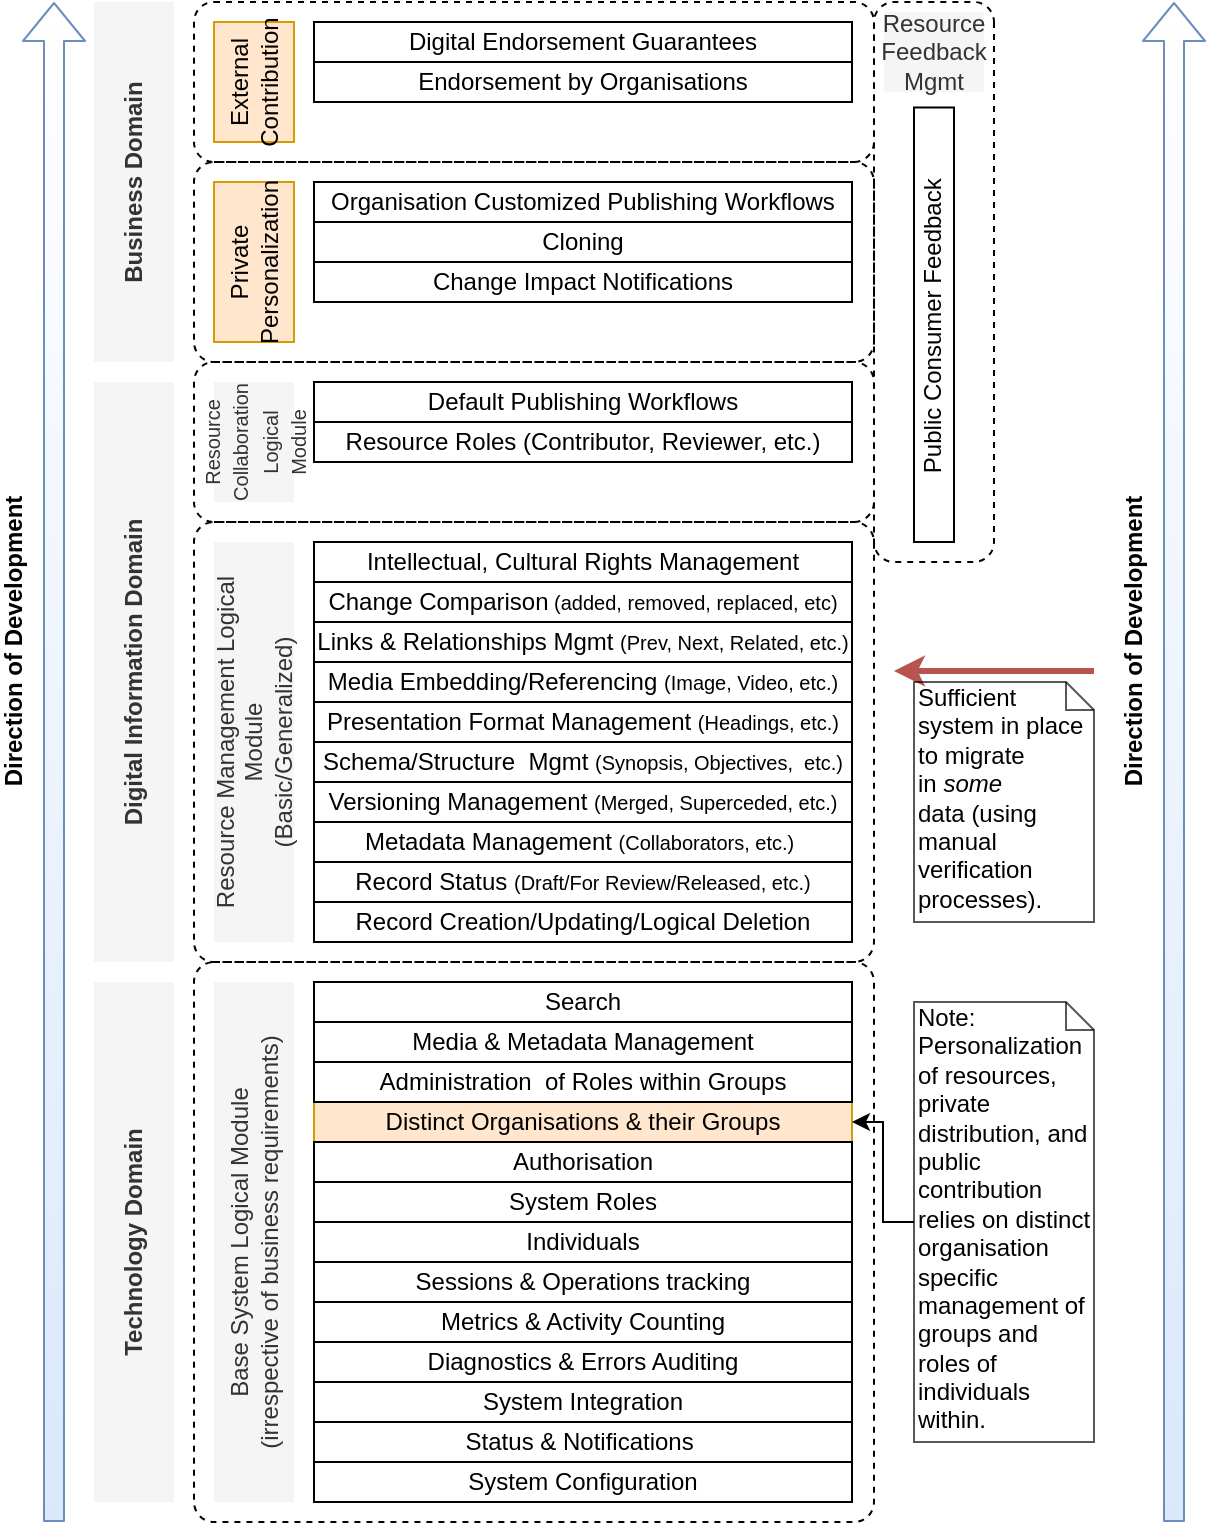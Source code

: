 <mxfile compressed="false" version="17.5.0" type="google">
  <diagram id="bMNjmOqLb4WLVtU1CNq-" name="System Context/Domains/Logical Modules/Deadline">
    <mxGraphModel grid="1" page="1" gridSize="10" guides="1" tooltips="1" connect="1" arrows="1" fold="1" pageScale="1" pageWidth="850" pageHeight="1100" math="0" shadow="0">
      <root>
        <mxCell id="DeSfIFhLPi3rdZKfYnrr-0" />
        <mxCell id="DeSfIFhLPi3rdZKfYnrr-1" parent="DeSfIFhLPi3rdZKfYnrr-0" />
        <mxCell id="DeSfIFhLPi3rdZKfYnrr-9" value="" style="rounded=1;whiteSpace=wrap;html=1;strokeColor=#000000;fillColor=none;gradientColor=#FAFAFA;fontSize=12;fontColor=#000000;align=center;collapsible=0;container=1;absoluteArcSize=1;recursiveResize=0;dashed=1;" vertex="1" parent="DeSfIFhLPi3rdZKfYnrr-1">
          <mxGeometry x="210" y="680" width="340" height="280" as="geometry" />
        </mxCell>
        <mxCell id="DeSfIFhLPi3rdZKfYnrr-2" value="Distinct Organisations &amp;amp; their Groups" style="rounded=0;whiteSpace=wrap;html=1;strokeColor=#d79b00;fillColor=#ffe6cc;fontSize=12;align=center;" vertex="1" parent="DeSfIFhLPi3rdZKfYnrr-9">
          <mxGeometry x="60" y="70" width="269" height="20" as="geometry" />
        </mxCell>
        <mxCell id="DeSfIFhLPi3rdZKfYnrr-4" value="Authorisation" style="rounded=0;whiteSpace=wrap;html=1;strokeColor=#000000;fillColor=none;gradientColor=#FAFAFA;fontSize=12;fontColor=#000000;align=center;" vertex="1" parent="DeSfIFhLPi3rdZKfYnrr-9">
          <mxGeometry x="60" y="90" width="269" height="20" as="geometry" />
        </mxCell>
        <mxCell id="DeSfIFhLPi3rdZKfYnrr-5" value="Diagnostics &amp;amp; Errors Auditing" style="rounded=0;whiteSpace=wrap;html=1;strokeColor=#000000;fillColor=none;gradientColor=#FAFAFA;fontSize=12;fontColor=#000000;align=center;" vertex="1" parent="DeSfIFhLPi3rdZKfYnrr-9">
          <mxGeometry x="60" y="190" width="269" height="20" as="geometry" />
        </mxCell>
        <mxCell id="DeSfIFhLPi3rdZKfYnrr-6" value="Sessions &amp;amp; Operations tracking" style="rounded=0;whiteSpace=wrap;html=1;strokeColor=#000000;fillColor=none;gradientColor=#FAFAFA;fontSize=12;fontColor=#000000;align=center;" vertex="1" parent="DeSfIFhLPi3rdZKfYnrr-9">
          <mxGeometry x="60" y="150" width="269" height="20" as="geometry" />
        </mxCell>
        <mxCell id="DeSfIFhLPi3rdZKfYnrr-17" value="Metrics &amp;amp; Activity Counting" style="rounded=0;whiteSpace=wrap;html=1;strokeColor=#000000;fillColor=none;gradientColor=#FAFAFA;fontSize=12;fontColor=#000000;align=center;" vertex="1" parent="DeSfIFhLPi3rdZKfYnrr-9">
          <mxGeometry x="60" y="170" width="269" height="20" as="geometry" />
        </mxCell>
        <mxCell id="DeSfIFhLPi3rdZKfYnrr-18" value="Search" style="rounded=0;whiteSpace=wrap;html=1;strokeColor=#000000;fillColor=none;gradientColor=#FAFAFA;fontSize=12;fontColor=#000000;align=center;" vertex="1" parent="DeSfIFhLPi3rdZKfYnrr-9">
          <mxGeometry x="60" y="10" width="269" height="20" as="geometry" />
        </mxCell>
        <mxCell id="DeSfIFhLPi3rdZKfYnrr-7" value="Media &amp;amp; Metadata Management" style="rounded=0;whiteSpace=wrap;html=1;strokeColor=#000000;fillColor=none;gradientColor=#FAFAFA;fontSize=12;fontColor=#000000;align=center;" vertex="1" parent="DeSfIFhLPi3rdZKfYnrr-9">
          <mxGeometry x="60" y="30" width="269" height="20" as="geometry" />
        </mxCell>
        <mxCell id="DeSfIFhLPi3rdZKfYnrr-19" style="edgeStyle=elbowEdgeStyle;rounded=0;orthogonalLoop=1;jettySize=auto;html=1;exitX=0.25;exitY=1;exitDx=0;exitDy=0;startArrow=none;startFill=0;endArrow=none;endFill=0;strokeColor=#000000;strokeWidth=1;fontSize=12;fontColor=#000000;" edge="1" parent="DeSfIFhLPi3rdZKfYnrr-9" source="DeSfIFhLPi3rdZKfYnrr-18" target="DeSfIFhLPi3rdZKfYnrr-18">
          <mxGeometry relative="1" as="geometry" />
        </mxCell>
        <mxCell id="DeSfIFhLPi3rdZKfYnrr-20" value="System Integration" style="rounded=0;whiteSpace=wrap;html=1;strokeColor=#000000;fillColor=none;gradientColor=#FAFAFA;fontSize=12;fontColor=#000000;align=center;" vertex="1" parent="DeSfIFhLPi3rdZKfYnrr-9">
          <mxGeometry x="60" y="210" width="269" height="20" as="geometry" />
        </mxCell>
        <mxCell id="DeSfIFhLPi3rdZKfYnrr-21" value="Status &amp;amp; Notifications&amp;nbsp;" style="rounded=0;whiteSpace=wrap;html=1;strokeColor=#000000;fillColor=none;gradientColor=#FAFAFA;fontSize=12;fontColor=#000000;align=center;" vertex="1" parent="DeSfIFhLPi3rdZKfYnrr-9">
          <mxGeometry x="60" y="230" width="269" height="20" as="geometry" />
        </mxCell>
        <mxCell id="DeSfIFhLPi3rdZKfYnrr-22" value="System Configuration" style="rounded=0;whiteSpace=wrap;html=1;strokeColor=#000000;fillColor=none;gradientColor=#FAFAFA;fontSize=12;fontColor=#000000;align=center;" vertex="1" parent="DeSfIFhLPi3rdZKfYnrr-9">
          <mxGeometry x="60" y="250" width="269" height="20" as="geometry" />
        </mxCell>
        <mxCell id="DeSfIFhLPi3rdZKfYnrr-43" value="Individuals" style="rounded=0;whiteSpace=wrap;html=1;strokeColor=#000000;fillColor=none;gradientColor=#FAFAFA;fontSize=12;fontColor=#000000;align=center;" vertex="1" parent="DeSfIFhLPi3rdZKfYnrr-9">
          <mxGeometry x="60" y="130" width="269" height="20" as="geometry" />
        </mxCell>
        <mxCell id="DeSfIFhLPi3rdZKfYnrr-57" value="Administration&amp;nbsp; of Roles within Groups" style="rounded=0;whiteSpace=wrap;html=1;strokeColor=#000000;fillColor=none;gradientColor=#FAFAFA;fontSize=12;fontColor=#000000;align=center;" vertex="1" parent="DeSfIFhLPi3rdZKfYnrr-9">
          <mxGeometry x="60" y="50" width="269" height="20" as="geometry" />
        </mxCell>
        <mxCell id="DeSfIFhLPi3rdZKfYnrr-59" value="System Roles" style="rounded=0;whiteSpace=wrap;html=1;strokeColor=#000000;fillColor=none;gradientColor=#FAFAFA;fontSize=12;fontColor=#000000;align=center;" vertex="1" parent="DeSfIFhLPi3rdZKfYnrr-9">
          <mxGeometry x="60" y="110" width="269" height="20" as="geometry" />
        </mxCell>
        <mxCell id="DeSfIFhLPi3rdZKfYnrr-78" value="Base System Logical Module&lt;br&gt;(irrespective of business requirements)" style="rounded=0;whiteSpace=wrap;html=1;strokeColor=none;fillColor=#f5f5f5;fontSize=12;fontColor=#333333;align=center;horizontal=0;" vertex="1" parent="DeSfIFhLPi3rdZKfYnrr-9">
          <mxGeometry x="10" y="10" width="40" height="260" as="geometry" />
        </mxCell>
        <mxCell id="DeSfIFhLPi3rdZKfYnrr-23" value="" style="rounded=1;whiteSpace=wrap;html=1;strokeColor=#000000;fillColor=none;gradientColor=#FAFAFA;fontSize=12;fontColor=#000000;align=center;collapsible=0;container=1;absoluteArcSize=1;recursiveResize=0;dashed=1;" vertex="1" parent="DeSfIFhLPi3rdZKfYnrr-1">
          <mxGeometry x="210" y="460" width="340" height="220" as="geometry" />
        </mxCell>
        <mxCell id="DeSfIFhLPi3rdZKfYnrr-13" value="Record Creation/Updating/Logical Deletion" style="rounded=0;whiteSpace=wrap;html=1;strokeColor=#000000;fillColor=none;gradientColor=#FAFAFA;fontSize=12;fontColor=#000000;align=center;" vertex="1" parent="DeSfIFhLPi3rdZKfYnrr-23">
          <mxGeometry x="60" y="190" width="269" height="20" as="geometry" />
        </mxCell>
        <mxCell id="DeSfIFhLPi3rdZKfYnrr-15" value="Media Embedding/Referencing &lt;font style=&quot;font-size: 10px&quot;&gt;(Image, Video, etc.)&lt;/font&gt;" style="rounded=0;whiteSpace=wrap;html=1;strokeColor=#000000;fillColor=none;gradientColor=#FAFAFA;fontSize=12;fontColor=#000000;align=center;" vertex="1" parent="DeSfIFhLPi3rdZKfYnrr-23">
          <mxGeometry x="60" y="70" width="269" height="20" as="geometry" />
        </mxCell>
        <mxCell id="DeSfIFhLPi3rdZKfYnrr-16" value="Schema/Structure&amp;nbsp;&amp;nbsp;Mgmt&amp;nbsp;&lt;font style=&quot;font-size: 10px&quot;&gt;(Synopsis, Objectives,&amp;nbsp; etc.)&lt;/font&gt;" style="rounded=0;whiteSpace=wrap;html=1;strokeColor=#000000;fillColor=none;gradientColor=#FAFAFA;fontSize=12;fontColor=#000000;align=center;" vertex="1" parent="DeSfIFhLPi3rdZKfYnrr-23">
          <mxGeometry x="60" y="110" width="269" height="20" as="geometry" />
        </mxCell>
        <mxCell id="DeSfIFhLPi3rdZKfYnrr-79" value="Resource Management Logical Module&lt;br&gt;(Basic/Generalized)" style="rounded=0;whiteSpace=wrap;html=1;strokeColor=none;fillColor=#f5f5f5;fontSize=12;fontColor=#333333;align=center;horizontal=0;" vertex="1" parent="DeSfIFhLPi3rdZKfYnrr-23">
          <mxGeometry x="10" y="10" width="40" height="200" as="geometry" />
        </mxCell>
        <mxCell id="DeSfIFhLPi3rdZKfYnrr-67" value="Record Status &lt;font style=&quot;font-size: 10px&quot;&gt;(Draft/For Review/Released, etc.)&lt;/font&gt;" style="rounded=0;whiteSpace=wrap;html=1;strokeColor=#000000;fillColor=none;gradientColor=#FAFAFA;fontSize=12;fontColor=#000000;align=center;" vertex="1" parent="DeSfIFhLPi3rdZKfYnrr-23">
          <mxGeometry x="60" y="170" width="269" height="20" as="geometry" />
        </mxCell>
        <mxCell id="DeSfIFhLPi3rdZKfYnrr-93" value="Metadata Management &lt;font style=&quot;font-size: 10px&quot;&gt;(Collaborators, etc.)&lt;/font&gt;&amp;nbsp;" style="rounded=0;whiteSpace=wrap;html=1;strokeColor=#000000;fillColor=none;gradientColor=#FAFAFA;fontSize=12;fontColor=#000000;align=center;" vertex="1" parent="DeSfIFhLPi3rdZKfYnrr-23">
          <mxGeometry x="60" y="150" width="269" height="20" as="geometry" />
        </mxCell>
        <mxCell id="DeSfIFhLPi3rdZKfYnrr-66" value="Versioning&amp;nbsp;Management &lt;font style=&quot;font-size: 10px&quot;&gt;(Merged, Superceded, etc.)&lt;/font&gt;" style="rounded=0;whiteSpace=wrap;html=1;strokeColor=#000000;fillColor=none;gradientColor=#FAFAFA;fontSize=12;fontColor=#000000;align=center;" vertex="1" parent="DeSfIFhLPi3rdZKfYnrr-23">
          <mxGeometry x="60" y="130" width="269" height="20" as="geometry" />
        </mxCell>
        <mxCell id="DeSfIFhLPi3rdZKfYnrr-12" value="Presentation Format&amp;nbsp;Management &lt;font style=&quot;font-size: 10px&quot;&gt;(Headings, etc.)&lt;/font&gt;" style="rounded=0;whiteSpace=wrap;html=1;strokeColor=#000000;fillColor=none;gradientColor=#FAFAFA;fontSize=12;fontColor=#000000;align=center;" vertex="1" parent="DeSfIFhLPi3rdZKfYnrr-23">
          <mxGeometry x="60" y="90" width="269" height="20" as="geometry" />
        </mxCell>
        <mxCell id="DeSfIFhLPi3rdZKfYnrr-14" value="Links &amp;amp; Relationships&amp;nbsp;Mgmt &lt;font style=&quot;font-size: 10px&quot;&gt;(Prev, Next, Related, etc.)&lt;/font&gt;" style="rounded=0;whiteSpace=wrap;html=1;strokeColor=#000000;fillColor=none;gradientColor=#FAFAFA;fontSize=12;fontColor=#000000;align=center;" vertex="1" parent="DeSfIFhLPi3rdZKfYnrr-23">
          <mxGeometry x="60" y="50" width="269" height="20" as="geometry" />
        </mxCell>
        <mxCell id="DeSfIFhLPi3rdZKfYnrr-11" value="Intellectual, Cultural Rights Management" style="rounded=0;whiteSpace=wrap;html=1;strokeColor=#000000;fillColor=none;gradientColor=#FAFAFA;fontSize=12;fontColor=#000000;align=center;" vertex="1" parent="DeSfIFhLPi3rdZKfYnrr-23">
          <mxGeometry x="60" y="10" width="269" height="20" as="geometry" />
        </mxCell>
        <mxCell id="DeSfIFhLPi3rdZKfYnrr-92" value="Change Comparison&lt;font style=&quot;font-size: 10px&quot;&gt; (added, removed, replaced, etc)&lt;/font&gt;" style="rounded=0;whiteSpace=wrap;html=1;strokeColor=#000000;fillColor=none;gradientColor=#FAFAFA;fontSize=12;fontColor=#000000;align=center;" vertex="1" parent="DeSfIFhLPi3rdZKfYnrr-23">
          <mxGeometry x="60" y="30" width="269" height="20" as="geometry" />
        </mxCell>
        <mxCell id="DeSfIFhLPi3rdZKfYnrr-36" value="" style="rounded=1;whiteSpace=wrap;html=1;strokeColor=#000000;fillColor=none;gradientColor=#FAFAFA;fontSize=12;fontColor=#000000;align=center;collapsible=0;container=1;absoluteArcSize=1;recursiveResize=0;dashed=1;" vertex="1" parent="DeSfIFhLPi3rdZKfYnrr-1">
          <mxGeometry x="210" y="380" width="340" height="80" as="geometry" />
        </mxCell>
        <mxCell id="DeSfIFhLPi3rdZKfYnrr-39" value="Default Publishing Workflows" style="rounded=0;whiteSpace=wrap;html=1;strokeColor=#000000;fillColor=none;gradientColor=#FAFAFA;fontSize=12;fontColor=#000000;align=center;" vertex="1" parent="DeSfIFhLPi3rdZKfYnrr-36">
          <mxGeometry x="60" y="10" width="269" height="20" as="geometry" />
        </mxCell>
        <mxCell id="DeSfIFhLPi3rdZKfYnrr-40" value="Resource Roles (Contributor, Reviewer, etc.)" style="rounded=0;whiteSpace=wrap;html=1;strokeColor=#000000;fillColor=none;gradientColor=#FAFAFA;fontSize=12;fontColor=#000000;align=center;" vertex="1" parent="DeSfIFhLPi3rdZKfYnrr-36">
          <mxGeometry x="60" y="30" width="269" height="20" as="geometry" />
        </mxCell>
        <mxCell id="DeSfIFhLPi3rdZKfYnrr-80" value="&lt;font style=&quot;font-size: 10px ; line-height: 100%&quot;&gt;Resource Collaboration Logical Module&lt;/font&gt;" style="rounded=0;whiteSpace=wrap;html=1;strokeColor=none;fillColor=#f5f5f5;fontSize=12;fontColor=#333333;align=center;horizontal=0;" vertex="1" parent="DeSfIFhLPi3rdZKfYnrr-36">
          <mxGeometry x="10" y="10" width="40" height="60" as="geometry" />
        </mxCell>
        <mxCell id="DeSfIFhLPi3rdZKfYnrr-61" value="" style="rounded=1;whiteSpace=wrap;html=1;strokeColor=#000000;fillColor=none;gradientColor=#FAFAFA;fontSize=12;fontColor=#000000;align=center;collapsible=0;container=1;absoluteArcSize=1;recursiveResize=0;dashed=1;rotation=90;" vertex="1" parent="DeSfIFhLPi3rdZKfYnrr-1">
          <mxGeometry x="440" y="310" width="280" height="60" as="geometry" />
        </mxCell>
        <mxCell id="DeSfIFhLPi3rdZKfYnrr-82" value="Resource Feedback Mgmt" style="rounded=0;whiteSpace=wrap;html=1;strokeColor=none;fillColor=#f5f5f5;fontSize=12;fontColor=#333333;align=center;horizontal=0;rotation=90;" vertex="1" parent="DeSfIFhLPi3rdZKfYnrr-61">
          <mxGeometry x="120" y="-110" width="40" height="50" as="geometry" />
        </mxCell>
        <mxCell id="DeSfIFhLPi3rdZKfYnrr-72" value="Public Consumer Feedback" style="rounded=0;whiteSpace=wrap;html=1;strokeColor=#000000;fillColor=none;gradientColor=#FAFAFA;fontSize=12;fontColor=#000000;align=center;rotation=-90;" vertex="1" parent="DeSfIFhLPi3rdZKfYnrr-61">
          <mxGeometry x="31.37" y="41.37" width="217.25" height="20" as="geometry" />
        </mxCell>
        <mxCell id="DeSfIFhLPi3rdZKfYnrr-68" value="" style="rounded=1;whiteSpace=wrap;html=1;strokeColor=#000000;fillColor=none;gradientColor=#FAFAFA;fontSize=12;fontColor=#000000;align=center;collapsible=0;container=1;absoluteArcSize=1;recursiveResize=0;dashed=1;" vertex="1" parent="DeSfIFhLPi3rdZKfYnrr-1">
          <mxGeometry x="210" y="280" width="340" height="100" as="geometry" />
        </mxCell>
        <mxCell id="DeSfIFhLPi3rdZKfYnrr-62" value="Cloning" style="rounded=0;whiteSpace=wrap;html=1;strokeColor=#000000;fillColor=none;gradientColor=#FAFAFA;fontSize=12;fontColor=#000000;align=center;" vertex="1" parent="DeSfIFhLPi3rdZKfYnrr-68">
          <mxGeometry x="60" y="30" width="269" height="20" as="geometry" />
        </mxCell>
        <mxCell id="DeSfIFhLPi3rdZKfYnrr-81" value="Organisation Customized Publishing Workflows" style="rounded=0;whiteSpace=wrap;html=1;strokeColor=#000000;fillColor=none;gradientColor=#FAFAFA;fontSize=12;fontColor=#000000;align=center;" vertex="1" parent="DeSfIFhLPi3rdZKfYnrr-68">
          <mxGeometry x="60" y="10" width="269" height="20" as="geometry" />
        </mxCell>
        <mxCell id="DeSfIFhLPi3rdZKfYnrr-83" value="Private Personalization" style="rounded=0;whiteSpace=wrap;html=1;strokeColor=#d79b00;fillColor=#ffe6cc;fontSize=12;align=center;horizontal=0;" vertex="1" parent="DeSfIFhLPi3rdZKfYnrr-68">
          <mxGeometry x="10" y="10" width="40" height="80" as="geometry" />
        </mxCell>
        <mxCell id="DeSfIFhLPi3rdZKfYnrr-65" value="Change Impact Notifications" style="rounded=0;whiteSpace=wrap;html=1;strokeColor=#000000;fillColor=none;gradientColor=#FAFAFA;fontSize=12;fontColor=#000000;align=center;" vertex="1" parent="DeSfIFhLPi3rdZKfYnrr-68">
          <mxGeometry x="60" y="50" width="269" height="20" as="geometry" />
        </mxCell>
        <mxCell id="DeSfIFhLPi3rdZKfYnrr-84" value="" style="rounded=1;whiteSpace=wrap;html=1;strokeColor=#000000;fillColor=none;gradientColor=#FAFAFA;fontSize=12;fontColor=#000000;align=center;collapsible=0;container=1;absoluteArcSize=1;recursiveResize=0;dashed=1;" vertex="1" parent="DeSfIFhLPi3rdZKfYnrr-1">
          <mxGeometry x="210" y="200" width="340" height="80" as="geometry" />
        </mxCell>
        <mxCell id="DeSfIFhLPi3rdZKfYnrr-86" value="Digital Endorsement Guarantees" style="rounded=0;whiteSpace=wrap;html=1;strokeColor=#000000;fillColor=none;gradientColor=#FAFAFA;fontSize=12;fontColor=#000000;align=center;" vertex="1" parent="DeSfIFhLPi3rdZKfYnrr-84">
          <mxGeometry x="60" y="10" width="269" height="20" as="geometry" />
        </mxCell>
        <mxCell id="DeSfIFhLPi3rdZKfYnrr-87" value="Endorsement by Organisations" style="rounded=0;whiteSpace=wrap;html=1;strokeColor=#000000;fillColor=none;gradientColor=#FAFAFA;fontSize=12;fontColor=#000000;align=center;" vertex="1" parent="DeSfIFhLPi3rdZKfYnrr-84">
          <mxGeometry x="60" y="30" width="269" height="20" as="geometry" />
        </mxCell>
        <mxCell id="DeSfIFhLPi3rdZKfYnrr-89" value="External&lt;br&gt;Contribution" style="rounded=0;whiteSpace=wrap;html=1;strokeColor=#d79b00;fillColor=#ffe6cc;fontSize=12;align=center;horizontal=0;" vertex="1" parent="DeSfIFhLPi3rdZKfYnrr-84">
          <mxGeometry x="10" y="10" width="40" height="60" as="geometry" />
        </mxCell>
        <mxCell id="DeSfIFhLPi3rdZKfYnrr-94" value="Direction of Development" style="shape=flexArrow;endArrow=classic;html=1;strokeColor=#6c8ebf;strokeWidth=1;fontSize=12;fontColor=#000000;horizontal=0;fillColor=#dae8fc;gradientColor=#ffffff;gradientDirection=north;fontStyle=1" edge="1" parent="DeSfIFhLPi3rdZKfYnrr-1">
          <mxGeometry x="0.158" y="20" width="50" height="50" relative="1" as="geometry">
            <mxPoint x="140" y="960" as="sourcePoint" />
            <mxPoint x="140" y="200" as="targetPoint" />
            <mxPoint as="offset" />
          </mxGeometry>
        </mxCell>
        <mxCell id="DeSfIFhLPi3rdZKfYnrr-95" value="" style="endArrow=classic;html=1;strokeColor=#b85450;strokeWidth=3;fontSize=12;fontColor=#000000;fillColor=#f8cecc;labelBackgroundColor=none;" edge="1" parent="DeSfIFhLPi3rdZKfYnrr-1">
          <mxGeometry x="-0.053" y="-20" width="50" height="50" relative="1" as="geometry">
            <mxPoint x="660" y="534.5" as="sourcePoint" />
            <mxPoint x="560" y="534.5" as="targetPoint" />
            <mxPoint as="offset" />
          </mxGeometry>
        </mxCell>
        <mxCell id="_AO1JoDrV_Ok9SQplEva-0" value="Technology Domain" style="rounded=0;whiteSpace=wrap;html=1;strokeColor=none;fillColor=#f5f5f5;fontSize=12;fontColor=#333333;align=center;horizontal=0;fontStyle=1" vertex="1" parent="DeSfIFhLPi3rdZKfYnrr-1">
          <mxGeometry x="160" y="690" width="40" height="260" as="geometry" />
        </mxCell>
        <mxCell id="_AO1JoDrV_Ok9SQplEva-1" value="Digital Information Domain" style="rounded=0;whiteSpace=wrap;html=1;strokeColor=none;fillColor=#f5f5f5;fontSize=12;fontColor=#333333;align=center;horizontal=0;fontStyle=1" vertex="1" parent="DeSfIFhLPi3rdZKfYnrr-1">
          <mxGeometry x="160" y="390" width="40" height="290" as="geometry" />
        </mxCell>
        <mxCell id="_AO1JoDrV_Ok9SQplEva-2" value="Business Domain" style="rounded=0;whiteSpace=wrap;html=1;strokeColor=none;fillColor=#f5f5f5;fontSize=12;fontColor=#333333;align=center;horizontal=0;fontStyle=1" vertex="1" parent="DeSfIFhLPi3rdZKfYnrr-1">
          <mxGeometry x="160" y="200" width="40" height="180" as="geometry" />
        </mxCell>
        <mxCell id="_AO1JoDrV_Ok9SQplEva-6" value="Direction of Development" style="shape=flexArrow;endArrow=classic;html=1;strokeColor=#6c8ebf;strokeWidth=1;fontSize=12;fontColor=#000000;horizontal=0;fillColor=#dae8fc;gradientColor=#ffffff;gradientDirection=north;fontStyle=1" edge="1" parent="DeSfIFhLPi3rdZKfYnrr-1">
          <mxGeometry x="0.158" y="20" width="50" height="50" relative="1" as="geometry">
            <mxPoint x="700" y="960" as="sourcePoint" />
            <mxPoint x="700" y="200" as="targetPoint" />
            <mxPoint as="offset" />
          </mxGeometry>
        </mxCell>
        <mxCell id="_AO1JoDrV_Ok9SQplEva-11" style="edgeStyle=elbowEdgeStyle;rounded=0;orthogonalLoop=1;jettySize=auto;html=1;entryX=1;entryY=0.5;entryDx=0;entryDy=0;labelBackgroundColor=none;startArrow=none;startFill=0;endArrow=classic;endFill=1;strokeColor=#000000;strokeWidth=1;gradientColor=#ffffff;fontSize=12;fontColor=#000000;" edge="1" parent="DeSfIFhLPi3rdZKfYnrr-1" source="_AO1JoDrV_Ok9SQplEva-10" target="DeSfIFhLPi3rdZKfYnrr-2">
          <mxGeometry relative="1" as="geometry" />
        </mxCell>
        <mxCell id="_AO1JoDrV_Ok9SQplEva-10" value="Note:&lt;br&gt;Personalization of resources, private distribution, and public contribution relies on distinct organisation specific management of groups and roles of individuals within." style="shape=note;whiteSpace=wrap;html=1;size=14;verticalAlign=top;align=left;spacingTop=-6;strokeColor=#000000;fillColor=none;gradientColor=#FAFAFA;fontSize=12;fontColor=#000000;opacity=66;" vertex="1" parent="DeSfIFhLPi3rdZKfYnrr-1">
          <mxGeometry x="570" y="700" width="90" height="220" as="geometry" />
        </mxCell>
        <mxCell id="_AO1JoDrV_Ok9SQplEva-12" value="&lt;font style=&quot;font-size: 12px&quot;&gt;&lt;span style=&quot;text-align: center&quot;&gt;Sufficient&amp;nbsp; system in place&amp;nbsp;&lt;/span&gt;&lt;br style=&quot;text-align: center&quot;&gt;&lt;span style=&quot;text-align: center&quot;&gt;to migrate in&amp;nbsp;&lt;i&gt;some&amp;nbsp;&lt;/i&gt;&lt;/span&gt;&lt;br style=&quot;text-align: center&quot;&gt;&lt;span style=&quot;text-align: center&quot;&gt;data (using manual verification processes).&lt;/span&gt;&lt;/font&gt;" style="shape=note;whiteSpace=wrap;html=1;size=14;verticalAlign=top;align=left;spacingTop=-6;strokeColor=#000000;fillColor=none;gradientColor=#FAFAFA;fontSize=12;fontColor=#000000;opacity=66;" vertex="1" parent="DeSfIFhLPi3rdZKfYnrr-1">
          <mxGeometry x="570" y="540" width="90" height="120" as="geometry" />
        </mxCell>
      </root>
    </mxGraphModel>
  </diagram>
</mxfile>
